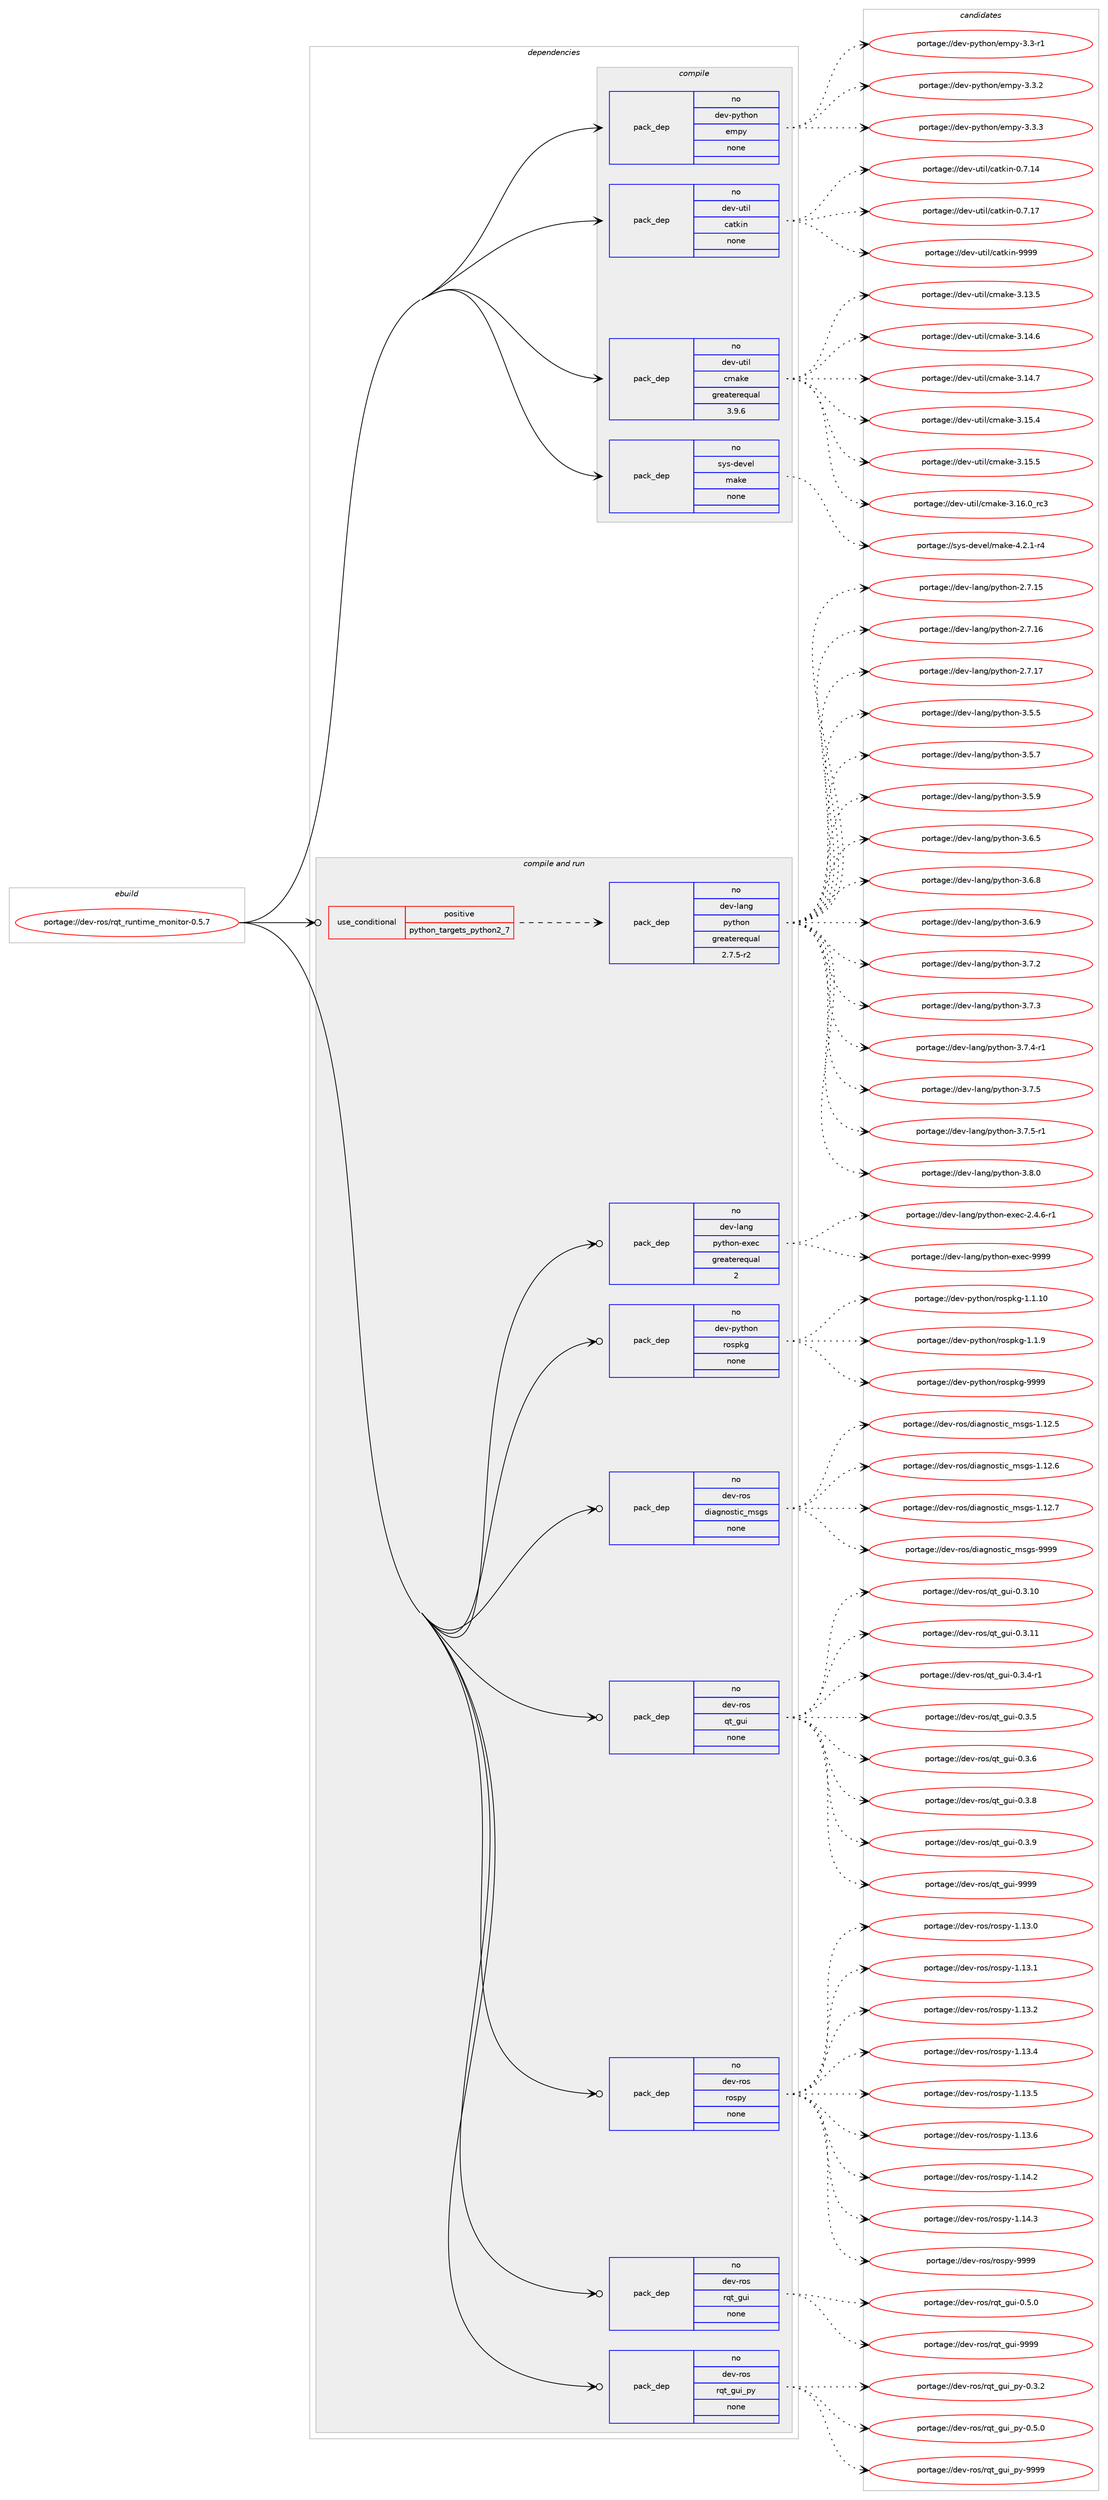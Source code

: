 digraph prolog {

# *************
# Graph options
# *************

newrank=true;
concentrate=true;
compound=true;
graph [rankdir=LR,fontname=Helvetica,fontsize=10,ranksep=1.5];#, ranksep=2.5, nodesep=0.2];
edge  [arrowhead=vee];
node  [fontname=Helvetica,fontsize=10];

# **********
# The ebuild
# **********

subgraph cluster_leftcol {
color=gray;
rank=same;
label=<<i>ebuild</i>>;
id [label="portage://dev-ros/rqt_runtime_monitor-0.5.7", color=red, width=4, href="../dev-ros/rqt_runtime_monitor-0.5.7.svg"];
}

# ****************
# The dependencies
# ****************

subgraph cluster_midcol {
color=gray;
label=<<i>dependencies</i>>;
subgraph cluster_compile {
fillcolor="#eeeeee";
style=filled;
label=<<i>compile</i>>;
subgraph pack153162 {
dependency201218 [label=<<TABLE BORDER="0" CELLBORDER="1" CELLSPACING="0" CELLPADDING="4" WIDTH="220"><TR><TD ROWSPAN="6" CELLPADDING="30">pack_dep</TD></TR><TR><TD WIDTH="110">no</TD></TR><TR><TD>dev-python</TD></TR><TR><TD>empy</TD></TR><TR><TD>none</TD></TR><TR><TD></TD></TR></TABLE>>, shape=none, color=blue];
}
id:e -> dependency201218:w [weight=20,style="solid",arrowhead="vee"];
subgraph pack153163 {
dependency201219 [label=<<TABLE BORDER="0" CELLBORDER="1" CELLSPACING="0" CELLPADDING="4" WIDTH="220"><TR><TD ROWSPAN="6" CELLPADDING="30">pack_dep</TD></TR><TR><TD WIDTH="110">no</TD></TR><TR><TD>dev-util</TD></TR><TR><TD>catkin</TD></TR><TR><TD>none</TD></TR><TR><TD></TD></TR></TABLE>>, shape=none, color=blue];
}
id:e -> dependency201219:w [weight=20,style="solid",arrowhead="vee"];
subgraph pack153164 {
dependency201220 [label=<<TABLE BORDER="0" CELLBORDER="1" CELLSPACING="0" CELLPADDING="4" WIDTH="220"><TR><TD ROWSPAN="6" CELLPADDING="30">pack_dep</TD></TR><TR><TD WIDTH="110">no</TD></TR><TR><TD>dev-util</TD></TR><TR><TD>cmake</TD></TR><TR><TD>greaterequal</TD></TR><TR><TD>3.9.6</TD></TR></TABLE>>, shape=none, color=blue];
}
id:e -> dependency201220:w [weight=20,style="solid",arrowhead="vee"];
subgraph pack153165 {
dependency201221 [label=<<TABLE BORDER="0" CELLBORDER="1" CELLSPACING="0" CELLPADDING="4" WIDTH="220"><TR><TD ROWSPAN="6" CELLPADDING="30">pack_dep</TD></TR><TR><TD WIDTH="110">no</TD></TR><TR><TD>sys-devel</TD></TR><TR><TD>make</TD></TR><TR><TD>none</TD></TR><TR><TD></TD></TR></TABLE>>, shape=none, color=blue];
}
id:e -> dependency201221:w [weight=20,style="solid",arrowhead="vee"];
}
subgraph cluster_compileandrun {
fillcolor="#eeeeee";
style=filled;
label=<<i>compile and run</i>>;
subgraph cond44628 {
dependency201222 [label=<<TABLE BORDER="0" CELLBORDER="1" CELLSPACING="0" CELLPADDING="4"><TR><TD ROWSPAN="3" CELLPADDING="10">use_conditional</TD></TR><TR><TD>positive</TD></TR><TR><TD>python_targets_python2_7</TD></TR></TABLE>>, shape=none, color=red];
subgraph pack153166 {
dependency201223 [label=<<TABLE BORDER="0" CELLBORDER="1" CELLSPACING="0" CELLPADDING="4" WIDTH="220"><TR><TD ROWSPAN="6" CELLPADDING="30">pack_dep</TD></TR><TR><TD WIDTH="110">no</TD></TR><TR><TD>dev-lang</TD></TR><TR><TD>python</TD></TR><TR><TD>greaterequal</TD></TR><TR><TD>2.7.5-r2</TD></TR></TABLE>>, shape=none, color=blue];
}
dependency201222:e -> dependency201223:w [weight=20,style="dashed",arrowhead="vee"];
}
id:e -> dependency201222:w [weight=20,style="solid",arrowhead="odotvee"];
subgraph pack153167 {
dependency201224 [label=<<TABLE BORDER="0" CELLBORDER="1" CELLSPACING="0" CELLPADDING="4" WIDTH="220"><TR><TD ROWSPAN="6" CELLPADDING="30">pack_dep</TD></TR><TR><TD WIDTH="110">no</TD></TR><TR><TD>dev-lang</TD></TR><TR><TD>python-exec</TD></TR><TR><TD>greaterequal</TD></TR><TR><TD>2</TD></TR></TABLE>>, shape=none, color=blue];
}
id:e -> dependency201224:w [weight=20,style="solid",arrowhead="odotvee"];
subgraph pack153168 {
dependency201225 [label=<<TABLE BORDER="0" CELLBORDER="1" CELLSPACING="0" CELLPADDING="4" WIDTH="220"><TR><TD ROWSPAN="6" CELLPADDING="30">pack_dep</TD></TR><TR><TD WIDTH="110">no</TD></TR><TR><TD>dev-python</TD></TR><TR><TD>rospkg</TD></TR><TR><TD>none</TD></TR><TR><TD></TD></TR></TABLE>>, shape=none, color=blue];
}
id:e -> dependency201225:w [weight=20,style="solid",arrowhead="odotvee"];
subgraph pack153169 {
dependency201226 [label=<<TABLE BORDER="0" CELLBORDER="1" CELLSPACING="0" CELLPADDING="4" WIDTH="220"><TR><TD ROWSPAN="6" CELLPADDING="30">pack_dep</TD></TR><TR><TD WIDTH="110">no</TD></TR><TR><TD>dev-ros</TD></TR><TR><TD>diagnostic_msgs</TD></TR><TR><TD>none</TD></TR><TR><TD></TD></TR></TABLE>>, shape=none, color=blue];
}
id:e -> dependency201226:w [weight=20,style="solid",arrowhead="odotvee"];
subgraph pack153170 {
dependency201227 [label=<<TABLE BORDER="0" CELLBORDER="1" CELLSPACING="0" CELLPADDING="4" WIDTH="220"><TR><TD ROWSPAN="6" CELLPADDING="30">pack_dep</TD></TR><TR><TD WIDTH="110">no</TD></TR><TR><TD>dev-ros</TD></TR><TR><TD>qt_gui</TD></TR><TR><TD>none</TD></TR><TR><TD></TD></TR></TABLE>>, shape=none, color=blue];
}
id:e -> dependency201227:w [weight=20,style="solid",arrowhead="odotvee"];
subgraph pack153171 {
dependency201228 [label=<<TABLE BORDER="0" CELLBORDER="1" CELLSPACING="0" CELLPADDING="4" WIDTH="220"><TR><TD ROWSPAN="6" CELLPADDING="30">pack_dep</TD></TR><TR><TD WIDTH="110">no</TD></TR><TR><TD>dev-ros</TD></TR><TR><TD>rospy</TD></TR><TR><TD>none</TD></TR><TR><TD></TD></TR></TABLE>>, shape=none, color=blue];
}
id:e -> dependency201228:w [weight=20,style="solid",arrowhead="odotvee"];
subgraph pack153172 {
dependency201229 [label=<<TABLE BORDER="0" CELLBORDER="1" CELLSPACING="0" CELLPADDING="4" WIDTH="220"><TR><TD ROWSPAN="6" CELLPADDING="30">pack_dep</TD></TR><TR><TD WIDTH="110">no</TD></TR><TR><TD>dev-ros</TD></TR><TR><TD>rqt_gui</TD></TR><TR><TD>none</TD></TR><TR><TD></TD></TR></TABLE>>, shape=none, color=blue];
}
id:e -> dependency201229:w [weight=20,style="solid",arrowhead="odotvee"];
subgraph pack153173 {
dependency201230 [label=<<TABLE BORDER="0" CELLBORDER="1" CELLSPACING="0" CELLPADDING="4" WIDTH="220"><TR><TD ROWSPAN="6" CELLPADDING="30">pack_dep</TD></TR><TR><TD WIDTH="110">no</TD></TR><TR><TD>dev-ros</TD></TR><TR><TD>rqt_gui_py</TD></TR><TR><TD>none</TD></TR><TR><TD></TD></TR></TABLE>>, shape=none, color=blue];
}
id:e -> dependency201230:w [weight=20,style="solid",arrowhead="odotvee"];
}
subgraph cluster_run {
fillcolor="#eeeeee";
style=filled;
label=<<i>run</i>>;
}
}

# **************
# The candidates
# **************

subgraph cluster_choices {
rank=same;
color=gray;
label=<<i>candidates</i>>;

subgraph choice153162 {
color=black;
nodesep=1;
choiceportage1001011184511212111610411111047101109112121455146514511449 [label="portage://dev-python/empy-3.3-r1", color=red, width=4,href="../dev-python/empy-3.3-r1.svg"];
choiceportage1001011184511212111610411111047101109112121455146514650 [label="portage://dev-python/empy-3.3.2", color=red, width=4,href="../dev-python/empy-3.3.2.svg"];
choiceportage1001011184511212111610411111047101109112121455146514651 [label="portage://dev-python/empy-3.3.3", color=red, width=4,href="../dev-python/empy-3.3.3.svg"];
dependency201218:e -> choiceportage1001011184511212111610411111047101109112121455146514511449:w [style=dotted,weight="100"];
dependency201218:e -> choiceportage1001011184511212111610411111047101109112121455146514650:w [style=dotted,weight="100"];
dependency201218:e -> choiceportage1001011184511212111610411111047101109112121455146514651:w [style=dotted,weight="100"];
}
subgraph choice153163 {
color=black;
nodesep=1;
choiceportage1001011184511711610510847999711610710511045484655464952 [label="portage://dev-util/catkin-0.7.14", color=red, width=4,href="../dev-util/catkin-0.7.14.svg"];
choiceportage1001011184511711610510847999711610710511045484655464955 [label="portage://dev-util/catkin-0.7.17", color=red, width=4,href="../dev-util/catkin-0.7.17.svg"];
choiceportage100101118451171161051084799971161071051104557575757 [label="portage://dev-util/catkin-9999", color=red, width=4,href="../dev-util/catkin-9999.svg"];
dependency201219:e -> choiceportage1001011184511711610510847999711610710511045484655464952:w [style=dotted,weight="100"];
dependency201219:e -> choiceportage1001011184511711610510847999711610710511045484655464955:w [style=dotted,weight="100"];
dependency201219:e -> choiceportage100101118451171161051084799971161071051104557575757:w [style=dotted,weight="100"];
}
subgraph choice153164 {
color=black;
nodesep=1;
choiceportage1001011184511711610510847991099710710145514649514653 [label="portage://dev-util/cmake-3.13.5", color=red, width=4,href="../dev-util/cmake-3.13.5.svg"];
choiceportage1001011184511711610510847991099710710145514649524654 [label="portage://dev-util/cmake-3.14.6", color=red, width=4,href="../dev-util/cmake-3.14.6.svg"];
choiceportage1001011184511711610510847991099710710145514649524655 [label="portage://dev-util/cmake-3.14.7", color=red, width=4,href="../dev-util/cmake-3.14.7.svg"];
choiceportage1001011184511711610510847991099710710145514649534652 [label="portage://dev-util/cmake-3.15.4", color=red, width=4,href="../dev-util/cmake-3.15.4.svg"];
choiceportage1001011184511711610510847991099710710145514649534653 [label="portage://dev-util/cmake-3.15.5", color=red, width=4,href="../dev-util/cmake-3.15.5.svg"];
choiceportage1001011184511711610510847991099710710145514649544648951149951 [label="portage://dev-util/cmake-3.16.0_rc3", color=red, width=4,href="../dev-util/cmake-3.16.0_rc3.svg"];
dependency201220:e -> choiceportage1001011184511711610510847991099710710145514649514653:w [style=dotted,weight="100"];
dependency201220:e -> choiceportage1001011184511711610510847991099710710145514649524654:w [style=dotted,weight="100"];
dependency201220:e -> choiceportage1001011184511711610510847991099710710145514649524655:w [style=dotted,weight="100"];
dependency201220:e -> choiceportage1001011184511711610510847991099710710145514649534652:w [style=dotted,weight="100"];
dependency201220:e -> choiceportage1001011184511711610510847991099710710145514649534653:w [style=dotted,weight="100"];
dependency201220:e -> choiceportage1001011184511711610510847991099710710145514649544648951149951:w [style=dotted,weight="100"];
}
subgraph choice153165 {
color=black;
nodesep=1;
choiceportage1151211154510010111810110847109971071014552465046494511452 [label="portage://sys-devel/make-4.2.1-r4", color=red, width=4,href="../sys-devel/make-4.2.1-r4.svg"];
dependency201221:e -> choiceportage1151211154510010111810110847109971071014552465046494511452:w [style=dotted,weight="100"];
}
subgraph choice153166 {
color=black;
nodesep=1;
choiceportage10010111845108971101034711212111610411111045504655464953 [label="portage://dev-lang/python-2.7.15", color=red, width=4,href="../dev-lang/python-2.7.15.svg"];
choiceportage10010111845108971101034711212111610411111045504655464954 [label="portage://dev-lang/python-2.7.16", color=red, width=4,href="../dev-lang/python-2.7.16.svg"];
choiceportage10010111845108971101034711212111610411111045504655464955 [label="portage://dev-lang/python-2.7.17", color=red, width=4,href="../dev-lang/python-2.7.17.svg"];
choiceportage100101118451089711010347112121116104111110455146534653 [label="portage://dev-lang/python-3.5.5", color=red, width=4,href="../dev-lang/python-3.5.5.svg"];
choiceportage100101118451089711010347112121116104111110455146534655 [label="portage://dev-lang/python-3.5.7", color=red, width=4,href="../dev-lang/python-3.5.7.svg"];
choiceportage100101118451089711010347112121116104111110455146534657 [label="portage://dev-lang/python-3.5.9", color=red, width=4,href="../dev-lang/python-3.5.9.svg"];
choiceportage100101118451089711010347112121116104111110455146544653 [label="portage://dev-lang/python-3.6.5", color=red, width=4,href="../dev-lang/python-3.6.5.svg"];
choiceportage100101118451089711010347112121116104111110455146544656 [label="portage://dev-lang/python-3.6.8", color=red, width=4,href="../dev-lang/python-3.6.8.svg"];
choiceportage100101118451089711010347112121116104111110455146544657 [label="portage://dev-lang/python-3.6.9", color=red, width=4,href="../dev-lang/python-3.6.9.svg"];
choiceportage100101118451089711010347112121116104111110455146554650 [label="portage://dev-lang/python-3.7.2", color=red, width=4,href="../dev-lang/python-3.7.2.svg"];
choiceportage100101118451089711010347112121116104111110455146554651 [label="portage://dev-lang/python-3.7.3", color=red, width=4,href="../dev-lang/python-3.7.3.svg"];
choiceportage1001011184510897110103471121211161041111104551465546524511449 [label="portage://dev-lang/python-3.7.4-r1", color=red, width=4,href="../dev-lang/python-3.7.4-r1.svg"];
choiceportage100101118451089711010347112121116104111110455146554653 [label="portage://dev-lang/python-3.7.5", color=red, width=4,href="../dev-lang/python-3.7.5.svg"];
choiceportage1001011184510897110103471121211161041111104551465546534511449 [label="portage://dev-lang/python-3.7.5-r1", color=red, width=4,href="../dev-lang/python-3.7.5-r1.svg"];
choiceportage100101118451089711010347112121116104111110455146564648 [label="portage://dev-lang/python-3.8.0", color=red, width=4,href="../dev-lang/python-3.8.0.svg"];
dependency201223:e -> choiceportage10010111845108971101034711212111610411111045504655464953:w [style=dotted,weight="100"];
dependency201223:e -> choiceportage10010111845108971101034711212111610411111045504655464954:w [style=dotted,weight="100"];
dependency201223:e -> choiceportage10010111845108971101034711212111610411111045504655464955:w [style=dotted,weight="100"];
dependency201223:e -> choiceportage100101118451089711010347112121116104111110455146534653:w [style=dotted,weight="100"];
dependency201223:e -> choiceportage100101118451089711010347112121116104111110455146534655:w [style=dotted,weight="100"];
dependency201223:e -> choiceportage100101118451089711010347112121116104111110455146534657:w [style=dotted,weight="100"];
dependency201223:e -> choiceportage100101118451089711010347112121116104111110455146544653:w [style=dotted,weight="100"];
dependency201223:e -> choiceportage100101118451089711010347112121116104111110455146544656:w [style=dotted,weight="100"];
dependency201223:e -> choiceportage100101118451089711010347112121116104111110455146544657:w [style=dotted,weight="100"];
dependency201223:e -> choiceportage100101118451089711010347112121116104111110455146554650:w [style=dotted,weight="100"];
dependency201223:e -> choiceportage100101118451089711010347112121116104111110455146554651:w [style=dotted,weight="100"];
dependency201223:e -> choiceportage1001011184510897110103471121211161041111104551465546524511449:w [style=dotted,weight="100"];
dependency201223:e -> choiceportage100101118451089711010347112121116104111110455146554653:w [style=dotted,weight="100"];
dependency201223:e -> choiceportage1001011184510897110103471121211161041111104551465546534511449:w [style=dotted,weight="100"];
dependency201223:e -> choiceportage100101118451089711010347112121116104111110455146564648:w [style=dotted,weight="100"];
}
subgraph choice153167 {
color=black;
nodesep=1;
choiceportage10010111845108971101034711212111610411111045101120101994550465246544511449 [label="portage://dev-lang/python-exec-2.4.6-r1", color=red, width=4,href="../dev-lang/python-exec-2.4.6-r1.svg"];
choiceportage10010111845108971101034711212111610411111045101120101994557575757 [label="portage://dev-lang/python-exec-9999", color=red, width=4,href="../dev-lang/python-exec-9999.svg"];
dependency201224:e -> choiceportage10010111845108971101034711212111610411111045101120101994550465246544511449:w [style=dotted,weight="100"];
dependency201224:e -> choiceportage10010111845108971101034711212111610411111045101120101994557575757:w [style=dotted,weight="100"];
}
subgraph choice153168 {
color=black;
nodesep=1;
choiceportage100101118451121211161041111104711411111511210710345494649464948 [label="portage://dev-python/rospkg-1.1.10", color=red, width=4,href="../dev-python/rospkg-1.1.10.svg"];
choiceportage1001011184511212111610411111047114111115112107103454946494657 [label="portage://dev-python/rospkg-1.1.9", color=red, width=4,href="../dev-python/rospkg-1.1.9.svg"];
choiceportage10010111845112121116104111110471141111151121071034557575757 [label="portage://dev-python/rospkg-9999", color=red, width=4,href="../dev-python/rospkg-9999.svg"];
dependency201225:e -> choiceportage100101118451121211161041111104711411111511210710345494649464948:w [style=dotted,weight="100"];
dependency201225:e -> choiceportage1001011184511212111610411111047114111115112107103454946494657:w [style=dotted,weight="100"];
dependency201225:e -> choiceportage10010111845112121116104111110471141111151121071034557575757:w [style=dotted,weight="100"];
}
subgraph choice153169 {
color=black;
nodesep=1;
choiceportage100101118451141111154710010597103110111115116105999510911510311545494649504653 [label="portage://dev-ros/diagnostic_msgs-1.12.5", color=red, width=4,href="../dev-ros/diagnostic_msgs-1.12.5.svg"];
choiceportage100101118451141111154710010597103110111115116105999510911510311545494649504654 [label="portage://dev-ros/diagnostic_msgs-1.12.6", color=red, width=4,href="../dev-ros/diagnostic_msgs-1.12.6.svg"];
choiceportage100101118451141111154710010597103110111115116105999510911510311545494649504655 [label="portage://dev-ros/diagnostic_msgs-1.12.7", color=red, width=4,href="../dev-ros/diagnostic_msgs-1.12.7.svg"];
choiceportage10010111845114111115471001059710311011111511610599951091151031154557575757 [label="portage://dev-ros/diagnostic_msgs-9999", color=red, width=4,href="../dev-ros/diagnostic_msgs-9999.svg"];
dependency201226:e -> choiceportage100101118451141111154710010597103110111115116105999510911510311545494649504653:w [style=dotted,weight="100"];
dependency201226:e -> choiceportage100101118451141111154710010597103110111115116105999510911510311545494649504654:w [style=dotted,weight="100"];
dependency201226:e -> choiceportage100101118451141111154710010597103110111115116105999510911510311545494649504655:w [style=dotted,weight="100"];
dependency201226:e -> choiceportage10010111845114111115471001059710311011111511610599951091151031154557575757:w [style=dotted,weight="100"];
}
subgraph choice153170 {
color=black;
nodesep=1;
choiceportage10010111845114111115471131169510311710545484651464948 [label="portage://dev-ros/qt_gui-0.3.10", color=red, width=4,href="../dev-ros/qt_gui-0.3.10.svg"];
choiceportage10010111845114111115471131169510311710545484651464949 [label="portage://dev-ros/qt_gui-0.3.11", color=red, width=4,href="../dev-ros/qt_gui-0.3.11.svg"];
choiceportage1001011184511411111547113116951031171054548465146524511449 [label="portage://dev-ros/qt_gui-0.3.4-r1", color=red, width=4,href="../dev-ros/qt_gui-0.3.4-r1.svg"];
choiceportage100101118451141111154711311695103117105454846514653 [label="portage://dev-ros/qt_gui-0.3.5", color=red, width=4,href="../dev-ros/qt_gui-0.3.5.svg"];
choiceportage100101118451141111154711311695103117105454846514654 [label="portage://dev-ros/qt_gui-0.3.6", color=red, width=4,href="../dev-ros/qt_gui-0.3.6.svg"];
choiceportage100101118451141111154711311695103117105454846514656 [label="portage://dev-ros/qt_gui-0.3.8", color=red, width=4,href="../dev-ros/qt_gui-0.3.8.svg"];
choiceportage100101118451141111154711311695103117105454846514657 [label="portage://dev-ros/qt_gui-0.3.9", color=red, width=4,href="../dev-ros/qt_gui-0.3.9.svg"];
choiceportage1001011184511411111547113116951031171054557575757 [label="portage://dev-ros/qt_gui-9999", color=red, width=4,href="../dev-ros/qt_gui-9999.svg"];
dependency201227:e -> choiceportage10010111845114111115471131169510311710545484651464948:w [style=dotted,weight="100"];
dependency201227:e -> choiceportage10010111845114111115471131169510311710545484651464949:w [style=dotted,weight="100"];
dependency201227:e -> choiceportage1001011184511411111547113116951031171054548465146524511449:w [style=dotted,weight="100"];
dependency201227:e -> choiceportage100101118451141111154711311695103117105454846514653:w [style=dotted,weight="100"];
dependency201227:e -> choiceportage100101118451141111154711311695103117105454846514654:w [style=dotted,weight="100"];
dependency201227:e -> choiceportage100101118451141111154711311695103117105454846514656:w [style=dotted,weight="100"];
dependency201227:e -> choiceportage100101118451141111154711311695103117105454846514657:w [style=dotted,weight="100"];
dependency201227:e -> choiceportage1001011184511411111547113116951031171054557575757:w [style=dotted,weight="100"];
}
subgraph choice153171 {
color=black;
nodesep=1;
choiceportage100101118451141111154711411111511212145494649514648 [label="portage://dev-ros/rospy-1.13.0", color=red, width=4,href="../dev-ros/rospy-1.13.0.svg"];
choiceportage100101118451141111154711411111511212145494649514649 [label="portage://dev-ros/rospy-1.13.1", color=red, width=4,href="../dev-ros/rospy-1.13.1.svg"];
choiceportage100101118451141111154711411111511212145494649514650 [label="portage://dev-ros/rospy-1.13.2", color=red, width=4,href="../dev-ros/rospy-1.13.2.svg"];
choiceportage100101118451141111154711411111511212145494649514652 [label="portage://dev-ros/rospy-1.13.4", color=red, width=4,href="../dev-ros/rospy-1.13.4.svg"];
choiceportage100101118451141111154711411111511212145494649514653 [label="portage://dev-ros/rospy-1.13.5", color=red, width=4,href="../dev-ros/rospy-1.13.5.svg"];
choiceportage100101118451141111154711411111511212145494649514654 [label="portage://dev-ros/rospy-1.13.6", color=red, width=4,href="../dev-ros/rospy-1.13.6.svg"];
choiceportage100101118451141111154711411111511212145494649524650 [label="portage://dev-ros/rospy-1.14.2", color=red, width=4,href="../dev-ros/rospy-1.14.2.svg"];
choiceportage100101118451141111154711411111511212145494649524651 [label="portage://dev-ros/rospy-1.14.3", color=red, width=4,href="../dev-ros/rospy-1.14.3.svg"];
choiceportage10010111845114111115471141111151121214557575757 [label="portage://dev-ros/rospy-9999", color=red, width=4,href="../dev-ros/rospy-9999.svg"];
dependency201228:e -> choiceportage100101118451141111154711411111511212145494649514648:w [style=dotted,weight="100"];
dependency201228:e -> choiceportage100101118451141111154711411111511212145494649514649:w [style=dotted,weight="100"];
dependency201228:e -> choiceportage100101118451141111154711411111511212145494649514650:w [style=dotted,weight="100"];
dependency201228:e -> choiceportage100101118451141111154711411111511212145494649514652:w [style=dotted,weight="100"];
dependency201228:e -> choiceportage100101118451141111154711411111511212145494649514653:w [style=dotted,weight="100"];
dependency201228:e -> choiceportage100101118451141111154711411111511212145494649514654:w [style=dotted,weight="100"];
dependency201228:e -> choiceportage100101118451141111154711411111511212145494649524650:w [style=dotted,weight="100"];
dependency201228:e -> choiceportage100101118451141111154711411111511212145494649524651:w [style=dotted,weight="100"];
dependency201228:e -> choiceportage10010111845114111115471141111151121214557575757:w [style=dotted,weight="100"];
}
subgraph choice153172 {
color=black;
nodesep=1;
choiceportage100101118451141111154711411311695103117105454846534648 [label="portage://dev-ros/rqt_gui-0.5.0", color=red, width=4,href="../dev-ros/rqt_gui-0.5.0.svg"];
choiceportage1001011184511411111547114113116951031171054557575757 [label="portage://dev-ros/rqt_gui-9999", color=red, width=4,href="../dev-ros/rqt_gui-9999.svg"];
dependency201229:e -> choiceportage100101118451141111154711411311695103117105454846534648:w [style=dotted,weight="100"];
dependency201229:e -> choiceportage1001011184511411111547114113116951031171054557575757:w [style=dotted,weight="100"];
}
subgraph choice153173 {
color=black;
nodesep=1;
choiceportage10010111845114111115471141131169510311710595112121454846514650 [label="portage://dev-ros/rqt_gui_py-0.3.2", color=red, width=4,href="../dev-ros/rqt_gui_py-0.3.2.svg"];
choiceportage10010111845114111115471141131169510311710595112121454846534648 [label="portage://dev-ros/rqt_gui_py-0.5.0", color=red, width=4,href="../dev-ros/rqt_gui_py-0.5.0.svg"];
choiceportage100101118451141111154711411311695103117105951121214557575757 [label="portage://dev-ros/rqt_gui_py-9999", color=red, width=4,href="../dev-ros/rqt_gui_py-9999.svg"];
dependency201230:e -> choiceportage10010111845114111115471141131169510311710595112121454846514650:w [style=dotted,weight="100"];
dependency201230:e -> choiceportage10010111845114111115471141131169510311710595112121454846534648:w [style=dotted,weight="100"];
dependency201230:e -> choiceportage100101118451141111154711411311695103117105951121214557575757:w [style=dotted,weight="100"];
}
}

}
